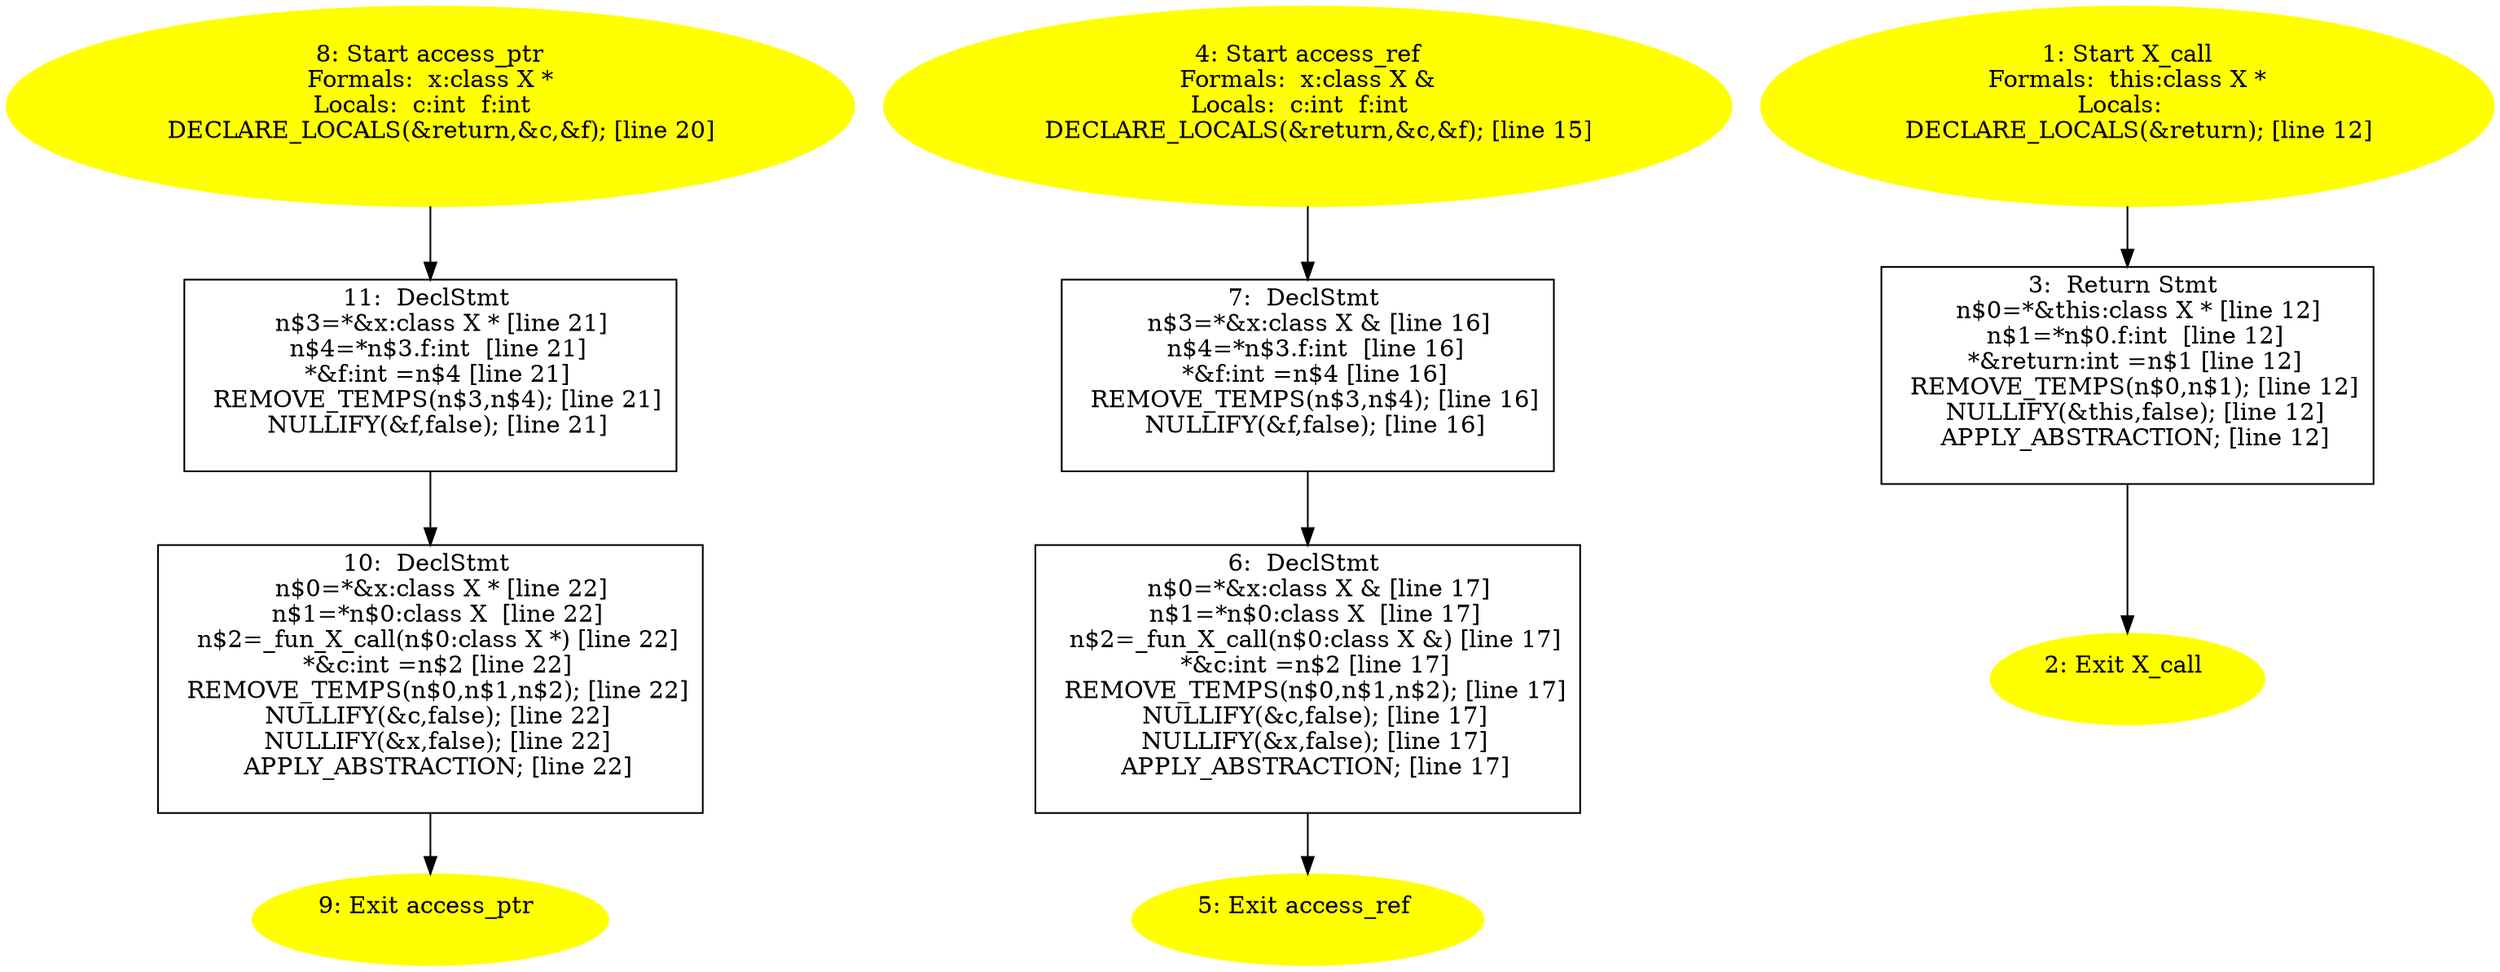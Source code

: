 digraph iCFG {
11 [label="11:  DeclStmt \n   n$3=*&x:class X * [line 21]\n  n$4=*n$3.f:int  [line 21]\n  *&f:int =n$4 [line 21]\n  REMOVE_TEMPS(n$3,n$4); [line 21]\n  NULLIFY(&f,false); [line 21]\n " shape="box"]
	

	 11 -> 10 ;
10 [label="10:  DeclStmt \n   n$0=*&x:class X * [line 22]\n  n$1=*n$0:class X  [line 22]\n  n$2=_fun_X_call(n$0:class X *) [line 22]\n  *&c:int =n$2 [line 22]\n  REMOVE_TEMPS(n$0,n$1,n$2); [line 22]\n  NULLIFY(&c,false); [line 22]\n  NULLIFY(&x,false); [line 22]\n  APPLY_ABSTRACTION; [line 22]\n " shape="box"]
	

	 10 -> 9 ;
9 [label="9: Exit access_ptr \n  " color=yellow style=filled]
	

8 [label="8: Start access_ptr\nFormals:  x:class X *\nLocals:  c:int  f:int  \n   DECLARE_LOCALS(&return,&c,&f); [line 20]\n " color=yellow style=filled]
	

	 8 -> 11 ;
7 [label="7:  DeclStmt \n   n$3=*&x:class X & [line 16]\n  n$4=*n$3.f:int  [line 16]\n  *&f:int =n$4 [line 16]\n  REMOVE_TEMPS(n$3,n$4); [line 16]\n  NULLIFY(&f,false); [line 16]\n " shape="box"]
	

	 7 -> 6 ;
6 [label="6:  DeclStmt \n   n$0=*&x:class X & [line 17]\n  n$1=*n$0:class X  [line 17]\n  n$2=_fun_X_call(n$0:class X &) [line 17]\n  *&c:int =n$2 [line 17]\n  REMOVE_TEMPS(n$0,n$1,n$2); [line 17]\n  NULLIFY(&c,false); [line 17]\n  NULLIFY(&x,false); [line 17]\n  APPLY_ABSTRACTION; [line 17]\n " shape="box"]
	

	 6 -> 5 ;
5 [label="5: Exit access_ref \n  " color=yellow style=filled]
	

4 [label="4: Start access_ref\nFormals:  x:class X &\nLocals:  c:int  f:int  \n   DECLARE_LOCALS(&return,&c,&f); [line 15]\n " color=yellow style=filled]
	

	 4 -> 7 ;
3 [label="3:  Return Stmt \n   n$0=*&this:class X * [line 12]\n  n$1=*n$0.f:int  [line 12]\n  *&return:int =n$1 [line 12]\n  REMOVE_TEMPS(n$0,n$1); [line 12]\n  NULLIFY(&this,false); [line 12]\n  APPLY_ABSTRACTION; [line 12]\n " shape="box"]
	

	 3 -> 2 ;
2 [label="2: Exit X_call \n  " color=yellow style=filled]
	

1 [label="1: Start X_call\nFormals:  this:class X *\nLocals:  \n   DECLARE_LOCALS(&return); [line 12]\n " color=yellow style=filled]
	

	 1 -> 3 ;
}
